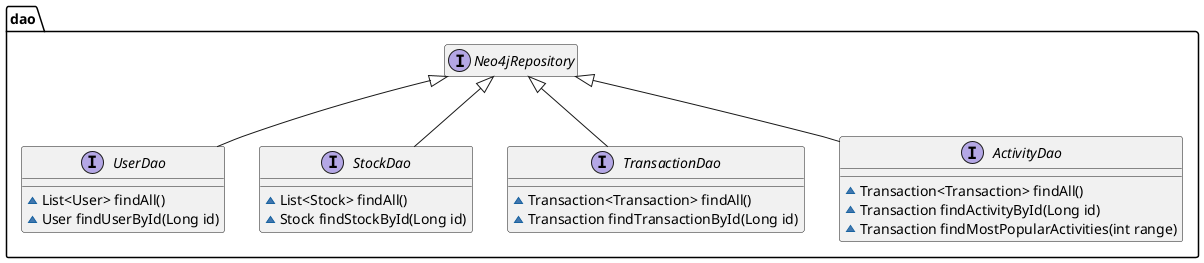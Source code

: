 @startuml

package dao {
    interface UserDao extends Neo4jRepository {
        ~List<User> findAll()
        ~User findUserById(Long id)
    }

    interface StockDao extends Neo4jRepository {
        ~List<Stock> findAll()
        ~Stock findStockById(Long id)
    }

    interface TransactionDao extends Neo4jRepository {
        ~Transaction<Transaction> findAll()
        ~Transaction findTransactionById(Long id)
    }

    interface ActivityDao extends Neo4jRepository {
        ~Transaction<Transaction> findAll()
        ~Transaction findActivityById(Long id)
        ~Transaction findMostPopularActivities(int range)
    }

    hide Neo4jRepository methods
    hide Neo4jRepository fields
}

@enduml